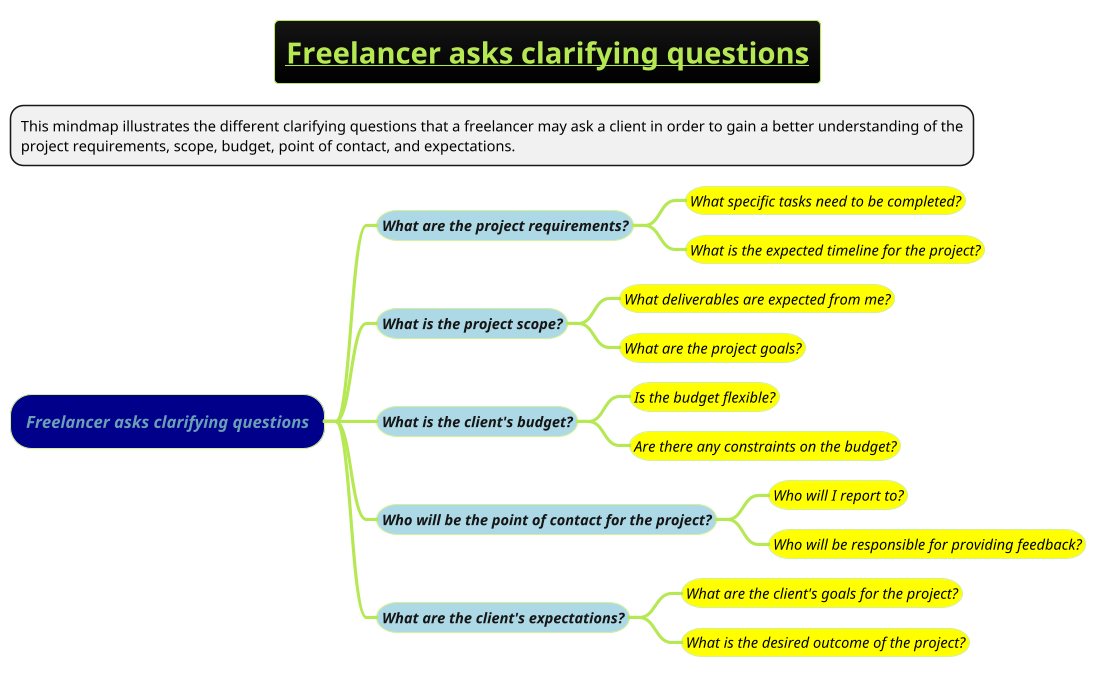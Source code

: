 @startmindmap
title = __Freelancer asks clarifying questions__

*:This mindmap illustrates the different clarifying questions that a freelancer may ask a client in order to gain a better understanding of the
project requirements, scope, budget, point of contact, and expectations.;
!theme hacker

*[#darkblue] <i>Freelancer asks clarifying questions
**[#lightblue] <i><color #blac><size:14>What are the project requirements?
***[#yellow] <i><color #black><size:14>What specific tasks need to be completed?
***[#yellow] <i><color #black><size:14>What is the expected timeline for the project?
**[#lightblue] <i><color #blac><size:14>What is the project scope?
***[#yellow] <i><color #black><size:14>What deliverables are expected from me?
***[#yellow] <i><color #black><size:14>What are the project goals?
**[#lightblue] <i><color #blac><size:14>What is the client's budget?
***[#yellow] <i><color #black><size:14>Is the budget flexible?
***[#yellow] <i><color #black><size:14>Are there any constraints on the budget?
**[#lightblue] <i><color #blac><size:14>Who will be the point of contact for the project?
***[#yellow] <i><color #black><size:14>Who will I report to?
***[#yellow] <i><color #black><size:14>Who will be responsible for providing feedback?
**[#lightblue] <i><color #blac><size:14>What are the client's expectations?
***[#yellow] <i><color #black><size:14>What are the client's goals for the project?
***[#yellow] <i><color #black><size:14>What is the desired outcome of the project?
@endmindmap
